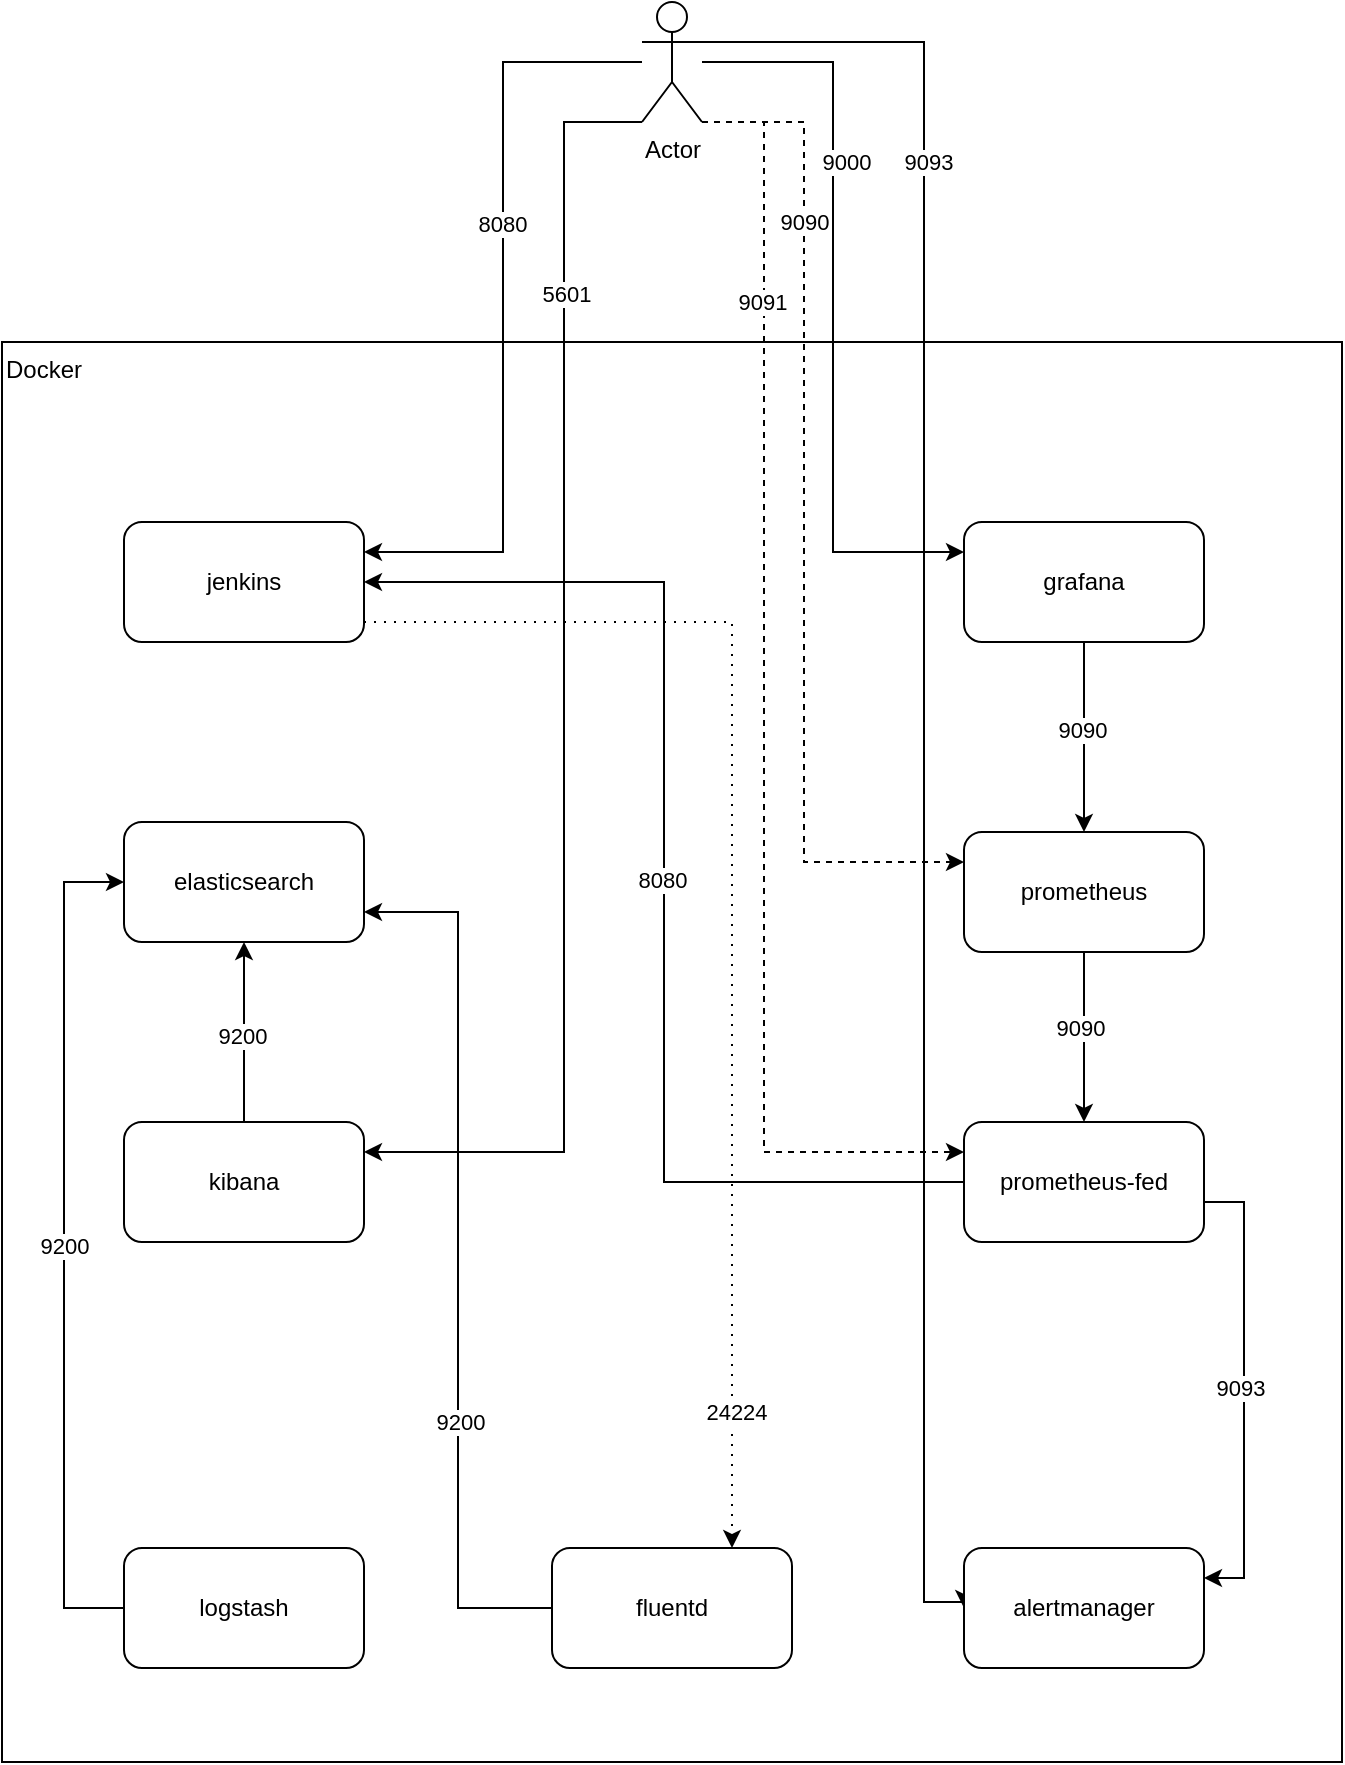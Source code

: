 <mxfile version="16.1.2" type="device"><diagram id="OTiGGHWo5XKhQ4NxsSo0" name="Page-1"><mxGraphModel dx="1106" dy="776" grid="1" gridSize="10" guides="1" tooltips="1" connect="1" arrows="1" fold="1" page="1" pageScale="1" pageWidth="827" pageHeight="1169" math="0" shadow="0"><root><mxCell id="0"/><mxCell id="1" parent="0"/><mxCell id="00u__rC7LjvEzyarCodA-2" value="Docker" style="rounded=0;whiteSpace=wrap;html=1;verticalAlign=top;align=left;" parent="1" vertex="1"><mxGeometry x="79" y="200" width="670" height="710" as="geometry"/></mxCell><mxCell id="CfjKA7PTfTR_ulklYEGw-4" style="edgeStyle=orthogonalEdgeStyle;rounded=0;orthogonalLoop=1;jettySize=auto;html=1;entryX=0.75;entryY=0;entryDx=0;entryDy=0;dashed=1;dashPattern=1 4;" parent="1" source="00u__rC7LjvEzyarCodA-1" target="CfjKA7PTfTR_ulklYEGw-1" edge="1"><mxGeometry relative="1" as="geometry"><Array as="points"><mxPoint x="444" y="340"/></Array></mxGeometry></mxCell><mxCell id="CfjKA7PTfTR_ulklYEGw-5" value="24224" style="edgeLabel;html=1;align=center;verticalAlign=middle;resizable=0;points=[];" parent="CfjKA7PTfTR_ulklYEGw-4" vertex="1" connectable="0"><mxGeometry x="0.431" y="2" relative="1" as="geometry"><mxPoint y="116" as="offset"/></mxGeometry></mxCell><mxCell id="00u__rC7LjvEzyarCodA-1" value="jenkins" style="rounded=1;whiteSpace=wrap;html=1;" parent="1" vertex="1"><mxGeometry x="140" y="290" width="120" height="60" as="geometry"/></mxCell><mxCell id="00u__rC7LjvEzyarCodA-13" style="edgeStyle=orthogonalEdgeStyle;rounded=0;orthogonalLoop=1;jettySize=auto;html=1;entryX=1;entryY=0.25;entryDx=0;entryDy=0;" parent="1" source="00u__rC7LjvEzyarCodA-3" target="00u__rC7LjvEzyarCodA-1" edge="1"><mxGeometry relative="1" as="geometry"/></mxCell><mxCell id="AIlZziSYGVUIbFPCbc-s-2" value="8080" style="edgeLabel;html=1;align=center;verticalAlign=middle;resizable=0;points=[];" parent="00u__rC7LjvEzyarCodA-13" vertex="1" connectable="0"><mxGeometry x="0.32" y="-1" relative="1" as="geometry"><mxPoint y="-103" as="offset"/></mxGeometry></mxCell><mxCell id="00u__rC7LjvEzyarCodA-14" style="edgeStyle=orthogonalEdgeStyle;rounded=0;orthogonalLoop=1;jettySize=auto;html=1;entryX=0;entryY=0.25;entryDx=0;entryDy=0;" parent="1" source="00u__rC7LjvEzyarCodA-3" target="00u__rC7LjvEzyarCodA-7" edge="1"><mxGeometry relative="1" as="geometry"/></mxCell><mxCell id="AIlZziSYGVUIbFPCbc-s-1" value="9000" style="edgeLabel;html=1;align=center;verticalAlign=middle;resizable=0;points=[];" parent="00u__rC7LjvEzyarCodA-14" vertex="1" connectable="0"><mxGeometry x="-0.104" y="2" relative="1" as="geometry"><mxPoint x="4" y="-53" as="offset"/></mxGeometry></mxCell><mxCell id="00u__rC7LjvEzyarCodA-15" style="edgeStyle=orthogonalEdgeStyle;rounded=0;orthogonalLoop=1;jettySize=auto;html=1;entryX=1;entryY=0.25;entryDx=0;entryDy=0;exitX=0;exitY=1;exitDx=0;exitDy=0;exitPerimeter=0;" parent="1" source="00u__rC7LjvEzyarCodA-3" target="00u__rC7LjvEzyarCodA-6" edge="1"><mxGeometry relative="1" as="geometry"><Array as="points"><mxPoint x="360" y="90"/><mxPoint x="360" y="605"/></Array></mxGeometry></mxCell><mxCell id="AIlZziSYGVUIbFPCbc-s-7" value="5601" style="edgeLabel;html=1;align=center;verticalAlign=middle;resizable=0;points=[];" parent="00u__rC7LjvEzyarCodA-15" vertex="1" connectable="0"><mxGeometry x="-0.618" y="1" relative="1" as="geometry"><mxPoint as="offset"/></mxGeometry></mxCell><mxCell id="00u__rC7LjvEzyarCodA-16" style="edgeStyle=orthogonalEdgeStyle;rounded=0;orthogonalLoop=1;jettySize=auto;html=1;entryX=0;entryY=0.25;entryDx=0;entryDy=0;dashed=1;" parent="1" source="00u__rC7LjvEzyarCodA-3" target="00u__rC7LjvEzyarCodA-8" edge="1"><mxGeometry relative="1" as="geometry"><Array as="points"><mxPoint x="480" y="90"/><mxPoint x="480" y="460"/></Array></mxGeometry></mxCell><mxCell id="AIlZziSYGVUIbFPCbc-s-3" value="9090" style="edgeLabel;html=1;align=center;verticalAlign=middle;resizable=0;points=[];" parent="00u__rC7LjvEzyarCodA-16" vertex="1" connectable="0"><mxGeometry x="0.381" y="3" relative="1" as="geometry"><mxPoint x="-3" y="-245" as="offset"/></mxGeometry></mxCell><mxCell id="00u__rC7LjvEzyarCodA-17" style="edgeStyle=orthogonalEdgeStyle;rounded=0;orthogonalLoop=1;jettySize=auto;html=1;entryX=0;entryY=0.25;entryDx=0;entryDy=0;dashed=1;exitX=1;exitY=1;exitDx=0;exitDy=0;exitPerimeter=0;" parent="1" source="00u__rC7LjvEzyarCodA-3" target="00u__rC7LjvEzyarCodA-9" edge="1"><mxGeometry relative="1" as="geometry"><Array as="points"><mxPoint x="460" y="90"/><mxPoint x="460" y="605"/></Array></mxGeometry></mxCell><mxCell id="AIlZziSYGVUIbFPCbc-s-4" value="9091" style="edgeLabel;html=1;align=center;verticalAlign=middle;resizable=0;points=[];" parent="00u__rC7LjvEzyarCodA-17" vertex="1" connectable="0"><mxGeometry x="0.508" y="-1" relative="1" as="geometry"><mxPoint y="-366" as="offset"/></mxGeometry></mxCell><mxCell id="vjiG-3XVL7cWX_n4T2IG-2" style="edgeStyle=orthogonalEdgeStyle;rounded=0;orthogonalLoop=1;jettySize=auto;html=1;entryX=0;entryY=0.5;entryDx=0;entryDy=0;" parent="1" source="00u__rC7LjvEzyarCodA-3" target="vjiG-3XVL7cWX_n4T2IG-1" edge="1"><mxGeometry relative="1" as="geometry"><Array as="points"><mxPoint x="540" y="50"/><mxPoint x="540" y="830"/><mxPoint x="560" y="830"/></Array></mxGeometry></mxCell><mxCell id="vjiG-3XVL7cWX_n4T2IG-3" value="9093" style="edgeLabel;html=1;align=center;verticalAlign=middle;resizable=0;points=[];" parent="vjiG-3XVL7cWX_n4T2IG-2" vertex="1" connectable="0"><mxGeometry x="-0.626" y="2" relative="1" as="geometry"><mxPoint as="offset"/></mxGeometry></mxCell><mxCell id="00u__rC7LjvEzyarCodA-3" value="Actor" style="shape=umlActor;verticalLabelPosition=bottom;verticalAlign=top;html=1;outlineConnect=0;" parent="1" vertex="1"><mxGeometry x="399" y="30" width="30" height="60" as="geometry"/></mxCell><mxCell id="00u__rC7LjvEzyarCodA-5" value="elasticsearch" style="rounded=1;whiteSpace=wrap;html=1;" parent="1" vertex="1"><mxGeometry x="140" y="440" width="120" height="60" as="geometry"/></mxCell><mxCell id="00u__rC7LjvEzyarCodA-18" style="edgeStyle=orthogonalEdgeStyle;rounded=0;orthogonalLoop=1;jettySize=auto;html=1;" parent="1" source="00u__rC7LjvEzyarCodA-6" target="00u__rC7LjvEzyarCodA-5" edge="1"><mxGeometry relative="1" as="geometry"/></mxCell><mxCell id="AUN51JLNx6FcMosrRLsU-1" value="9200" style="edgeLabel;html=1;align=center;verticalAlign=middle;resizable=0;points=[];" parent="00u__rC7LjvEzyarCodA-18" vertex="1" connectable="0"><mxGeometry x="-0.044" y="1" relative="1" as="geometry"><mxPoint as="offset"/></mxGeometry></mxCell><mxCell id="00u__rC7LjvEzyarCodA-6" value="kibana" style="rounded=1;whiteSpace=wrap;html=1;" parent="1" vertex="1"><mxGeometry x="140" y="590" width="120" height="60" as="geometry"/></mxCell><mxCell id="00u__rC7LjvEzyarCodA-11" style="edgeStyle=orthogonalEdgeStyle;rounded=0;orthogonalLoop=1;jettySize=auto;html=1;entryX=0.5;entryY=0;entryDx=0;entryDy=0;" parent="1" source="00u__rC7LjvEzyarCodA-7" target="00u__rC7LjvEzyarCodA-8" edge="1"><mxGeometry relative="1" as="geometry"/></mxCell><mxCell id="AIlZziSYGVUIbFPCbc-s-5" value="9090" style="edgeLabel;html=1;align=center;verticalAlign=middle;resizable=0;points=[];" parent="00u__rC7LjvEzyarCodA-11" vertex="1" connectable="0"><mxGeometry x="-0.074" y="-1" relative="1" as="geometry"><mxPoint as="offset"/></mxGeometry></mxCell><mxCell id="00u__rC7LjvEzyarCodA-7" value="grafana" style="rounded=1;whiteSpace=wrap;html=1;" parent="1" vertex="1"><mxGeometry x="560" y="290" width="120" height="60" as="geometry"/></mxCell><mxCell id="00u__rC7LjvEzyarCodA-10" style="edgeStyle=orthogonalEdgeStyle;rounded=0;orthogonalLoop=1;jettySize=auto;html=1;" parent="1" source="00u__rC7LjvEzyarCodA-8" target="00u__rC7LjvEzyarCodA-9" edge="1"><mxGeometry relative="1" as="geometry"/></mxCell><mxCell id="AIlZziSYGVUIbFPCbc-s-6" value="9090" style="edgeLabel;html=1;align=center;verticalAlign=middle;resizable=0;points=[];" parent="00u__rC7LjvEzyarCodA-10" vertex="1" connectable="0"><mxGeometry x="-0.106" y="-2" relative="1" as="geometry"><mxPoint as="offset"/></mxGeometry></mxCell><mxCell id="00u__rC7LjvEzyarCodA-8" value="prometheus" style="rounded=1;whiteSpace=wrap;html=1;" parent="1" vertex="1"><mxGeometry x="560" y="445" width="120" height="60" as="geometry"/></mxCell><mxCell id="00u__rC7LjvEzyarCodA-12" style="edgeStyle=orthogonalEdgeStyle;rounded=0;orthogonalLoop=1;jettySize=auto;html=1;entryX=1;entryY=0.5;entryDx=0;entryDy=0;" parent="1" source="00u__rC7LjvEzyarCodA-9" target="00u__rC7LjvEzyarCodA-1" edge="1"><mxGeometry relative="1" as="geometry"/></mxCell><mxCell id="AIlZziSYGVUIbFPCbc-s-8" value="8080" style="edgeLabel;html=1;align=center;verticalAlign=middle;resizable=0;points=[];" parent="00u__rC7LjvEzyarCodA-12" vertex="1" connectable="0"><mxGeometry x="0.005" y="1" relative="1" as="geometry"><mxPoint as="offset"/></mxGeometry></mxCell><mxCell id="vjiG-3XVL7cWX_n4T2IG-4" style="edgeStyle=orthogonalEdgeStyle;rounded=0;orthogonalLoop=1;jettySize=auto;html=1;entryX=1;entryY=0.25;entryDx=0;entryDy=0;" parent="1" source="00u__rC7LjvEzyarCodA-9" target="vjiG-3XVL7cWX_n4T2IG-1" edge="1"><mxGeometry relative="1" as="geometry"><Array as="points"><mxPoint x="700" y="630"/><mxPoint x="700" y="818"/></Array></mxGeometry></mxCell><mxCell id="vjiG-3XVL7cWX_n4T2IG-6" value="9093" style="edgeLabel;html=1;align=center;verticalAlign=middle;resizable=0;points=[];" parent="vjiG-3XVL7cWX_n4T2IG-4" vertex="1" connectable="0"><mxGeometry x="-0.008" y="-2" relative="1" as="geometry"><mxPoint as="offset"/></mxGeometry></mxCell><mxCell id="00u__rC7LjvEzyarCodA-9" value="prometheus-fed" style="rounded=1;whiteSpace=wrap;html=1;" parent="1" vertex="1"><mxGeometry x="560" y="590" width="120" height="60" as="geometry"/></mxCell><mxCell id="CfjKA7PTfTR_ulklYEGw-6" value="9200" style="edgeStyle=orthogonalEdgeStyle;rounded=0;orthogonalLoop=1;jettySize=auto;html=1;entryX=0;entryY=0.5;entryDx=0;entryDy=0;exitX=0;exitY=0.5;exitDx=0;exitDy=0;" parent="1" source="J_PnEcBGdzFDpCsz1Ra3-1" target="00u__rC7LjvEzyarCodA-5" edge="1"><mxGeometry relative="1" as="geometry"><Array as="points"><mxPoint x="110" y="833"/><mxPoint x="110" y="470"/></Array></mxGeometry></mxCell><mxCell id="J_PnEcBGdzFDpCsz1Ra3-1" value="logstash" style="rounded=1;whiteSpace=wrap;html=1;" parent="1" vertex="1"><mxGeometry x="140" y="803" width="120" height="60" as="geometry"/></mxCell><mxCell id="CfjKA7PTfTR_ulklYEGw-2" style="edgeStyle=orthogonalEdgeStyle;rounded=0;orthogonalLoop=1;jettySize=auto;html=1;entryX=1;entryY=0.75;entryDx=0;entryDy=0;" parent="1" source="CfjKA7PTfTR_ulklYEGw-1" target="00u__rC7LjvEzyarCodA-5" edge="1"><mxGeometry relative="1" as="geometry"/></mxCell><mxCell id="CfjKA7PTfTR_ulklYEGw-3" value="9200" style="edgeLabel;html=1;align=center;verticalAlign=middle;resizable=0;points=[];" parent="CfjKA7PTfTR_ulklYEGw-2" vertex="1" connectable="0"><mxGeometry x="-0.367" y="-1" relative="1" as="geometry"><mxPoint as="offset"/></mxGeometry></mxCell><mxCell id="CfjKA7PTfTR_ulklYEGw-1" value="fluentd" style="rounded=1;whiteSpace=wrap;html=1;" parent="1" vertex="1"><mxGeometry x="354" y="803" width="120" height="60" as="geometry"/></mxCell><mxCell id="vjiG-3XVL7cWX_n4T2IG-1" value="alertmanager" style="rounded=1;whiteSpace=wrap;html=1;" parent="1" vertex="1"><mxGeometry x="560" y="803" width="120" height="60" as="geometry"/></mxCell></root></mxGraphModel></diagram></mxfile>